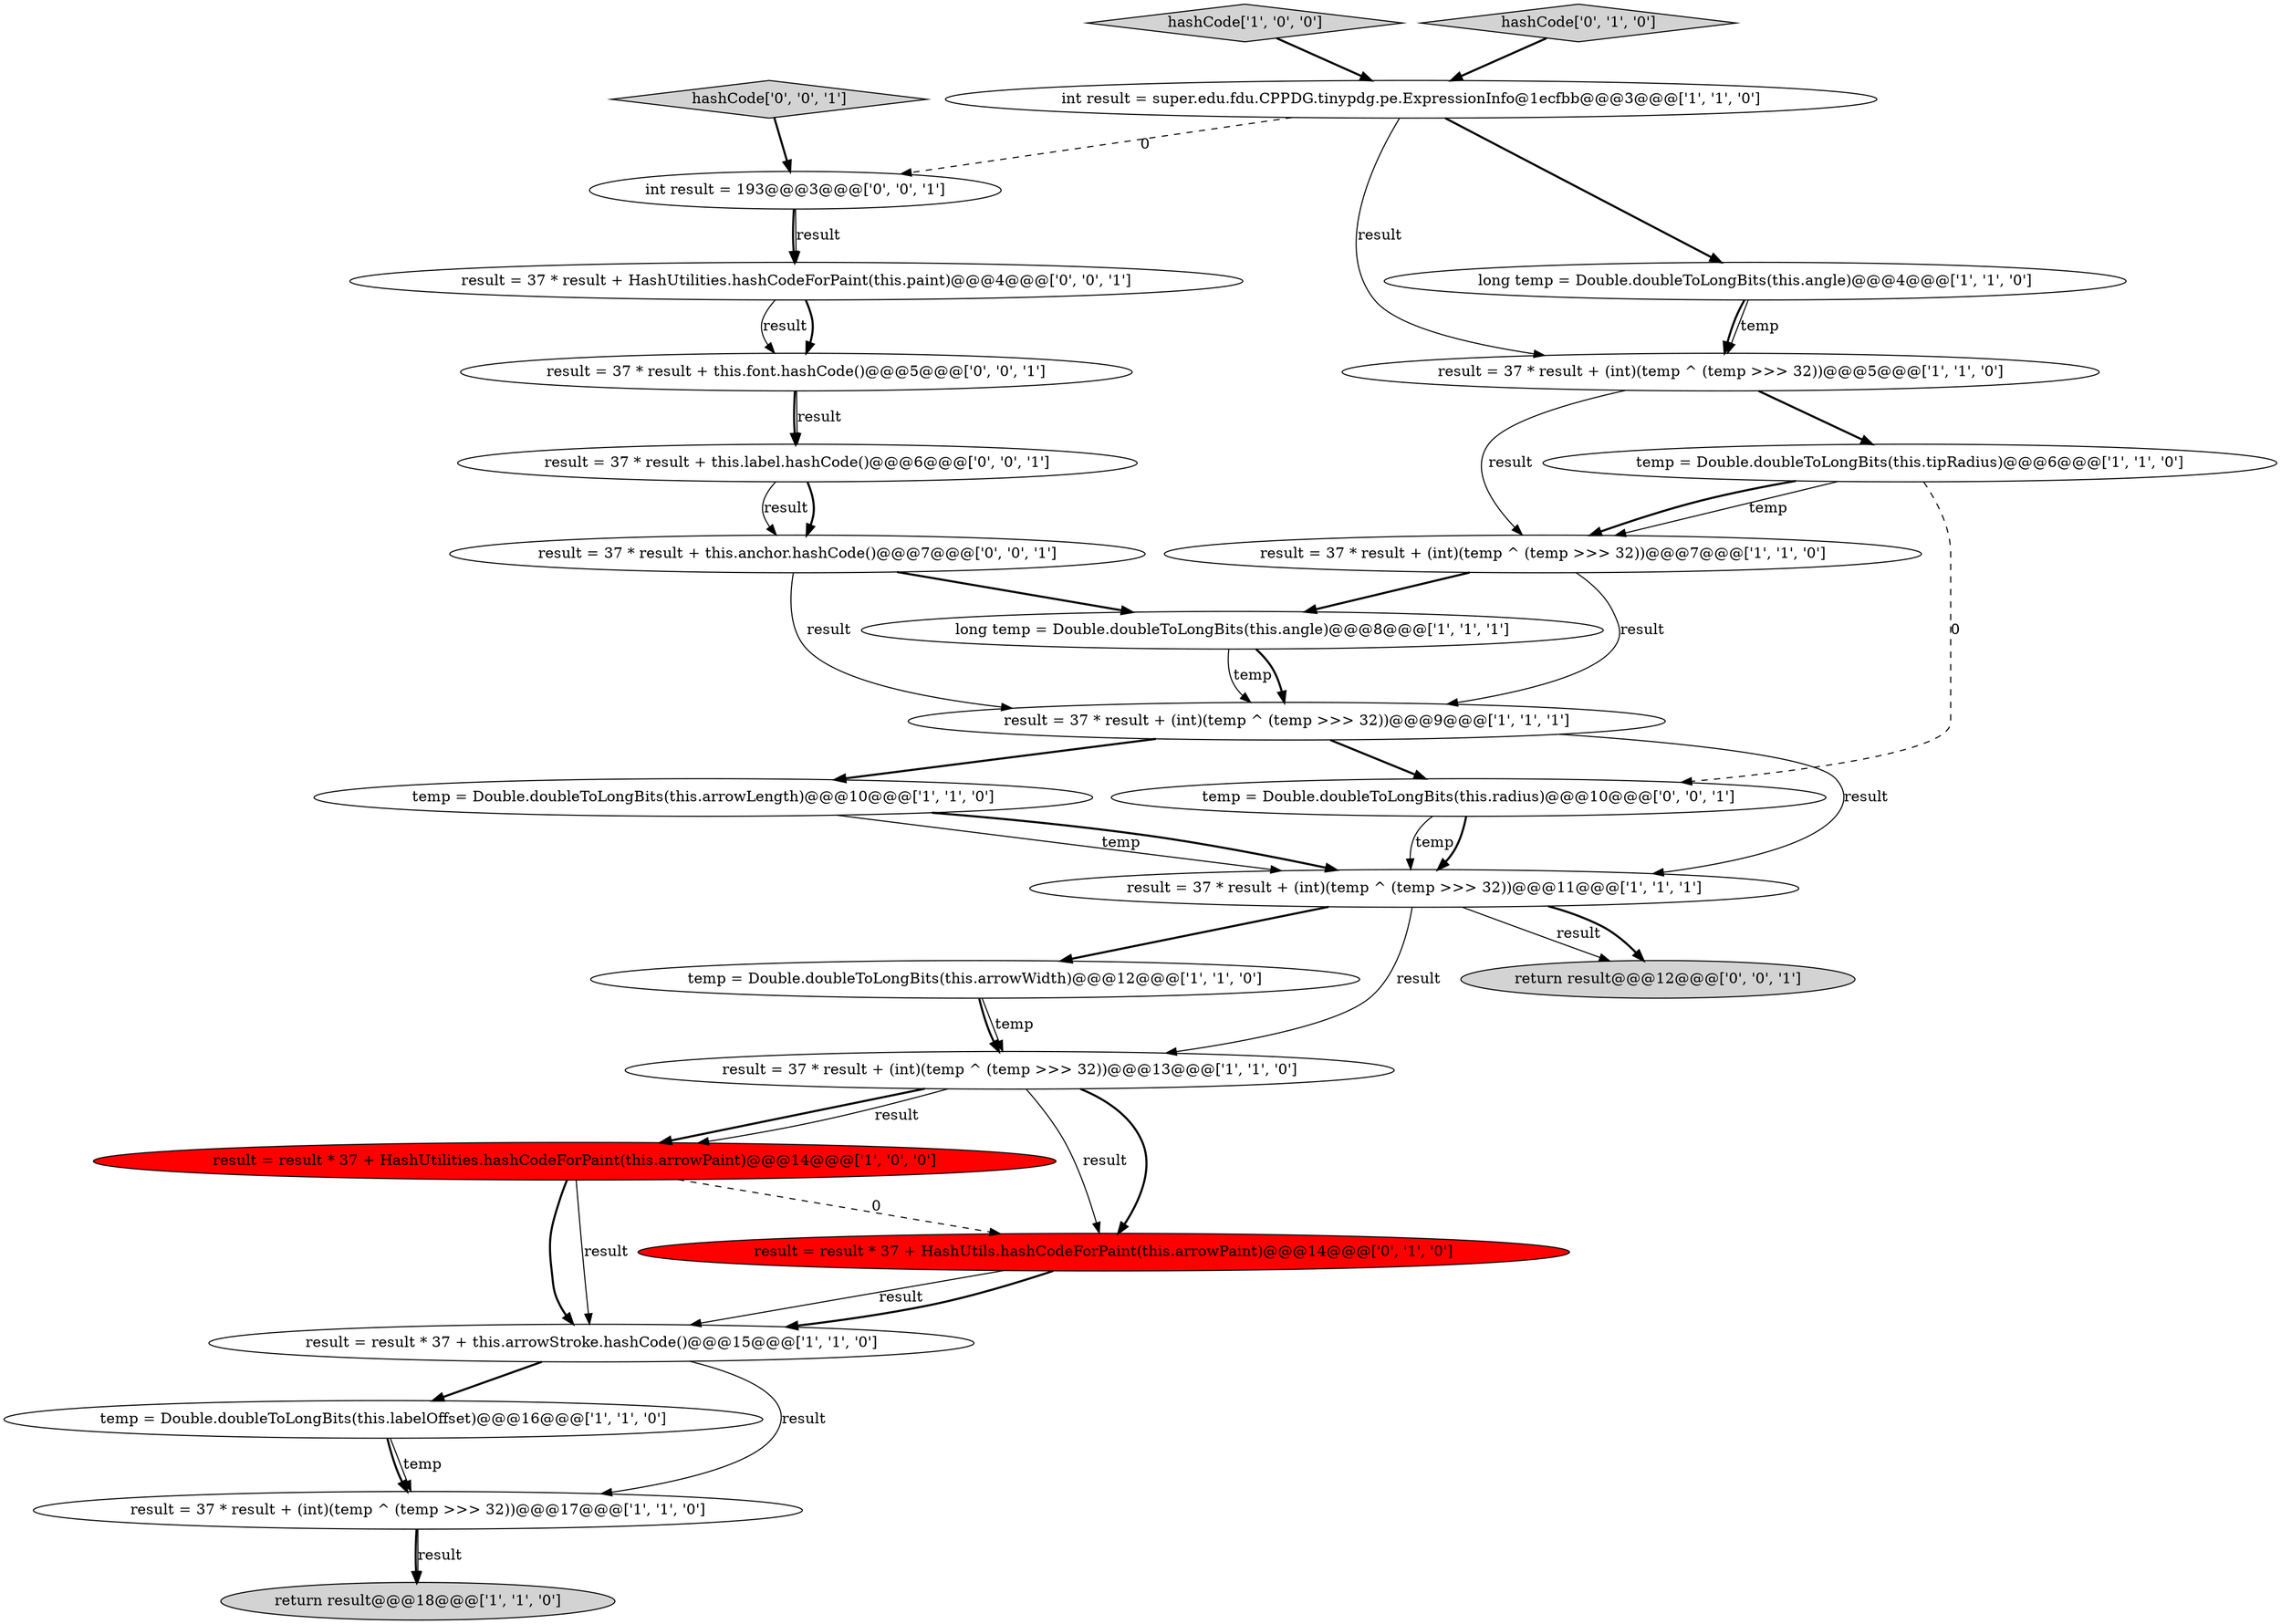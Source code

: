 digraph {
17 [style = filled, label = "result = result * 37 + HashUtils.hashCodeForPaint(this.arrowPaint)@@@14@@@['0', '1', '0']", fillcolor = red, shape = ellipse image = "AAA1AAABBB2BBB"];
2 [style = filled, label = "temp = Double.doubleToLongBits(this.labelOffset)@@@16@@@['1', '1', '0']", fillcolor = white, shape = ellipse image = "AAA0AAABBB1BBB"];
20 [style = filled, label = "result = 37 * result + this.label.hashCode()@@@6@@@['0', '0', '1']", fillcolor = white, shape = ellipse image = "AAA0AAABBB3BBB"];
5 [style = filled, label = "result = 37 * result + (int)(temp ^ (temp >>> 32))@@@7@@@['1', '1', '0']", fillcolor = white, shape = ellipse image = "AAA0AAABBB1BBB"];
23 [style = filled, label = "hashCode['0', '0', '1']", fillcolor = lightgray, shape = diamond image = "AAA0AAABBB3BBB"];
14 [style = filled, label = "int result = super.edu.fdu.CPPDG.tinypdg.pe.ExpressionInfo@1ecfbb@@@3@@@['1', '1', '0']", fillcolor = white, shape = ellipse image = "AAA0AAABBB1BBB"];
10 [style = filled, label = "result = 37 * result + (int)(temp ^ (temp >>> 32))@@@9@@@['1', '1', '1']", fillcolor = white, shape = ellipse image = "AAA0AAABBB1BBB"];
16 [style = filled, label = "hashCode['1', '0', '0']", fillcolor = lightgray, shape = diamond image = "AAA0AAABBB1BBB"];
24 [style = filled, label = "int result = 193@@@3@@@['0', '0', '1']", fillcolor = white, shape = ellipse image = "AAA0AAABBB3BBB"];
25 [style = filled, label = "result = 37 * result + this.font.hashCode()@@@5@@@['0', '0', '1']", fillcolor = white, shape = ellipse image = "AAA0AAABBB3BBB"];
0 [style = filled, label = "result = 37 * result + (int)(temp ^ (temp >>> 32))@@@5@@@['1', '1', '0']", fillcolor = white, shape = ellipse image = "AAA0AAABBB1BBB"];
3 [style = filled, label = "return result@@@18@@@['1', '1', '0']", fillcolor = lightgray, shape = ellipse image = "AAA0AAABBB1BBB"];
4 [style = filled, label = "temp = Double.doubleToLongBits(this.tipRadius)@@@6@@@['1', '1', '0']", fillcolor = white, shape = ellipse image = "AAA0AAABBB1BBB"];
11 [style = filled, label = "result = result * 37 + HashUtilities.hashCodeForPaint(this.arrowPaint)@@@14@@@['1', '0', '0']", fillcolor = red, shape = ellipse image = "AAA1AAABBB1BBB"];
7 [style = filled, label = "result = 37 * result + (int)(temp ^ (temp >>> 32))@@@13@@@['1', '1', '0']", fillcolor = white, shape = ellipse image = "AAA0AAABBB1BBB"];
13 [style = filled, label = "temp = Double.doubleToLongBits(this.arrowLength)@@@10@@@['1', '1', '0']", fillcolor = white, shape = ellipse image = "AAA0AAABBB1BBB"];
21 [style = filled, label = "temp = Double.doubleToLongBits(this.radius)@@@10@@@['0', '0', '1']", fillcolor = white, shape = ellipse image = "AAA0AAABBB3BBB"];
15 [style = filled, label = "result = result * 37 + this.arrowStroke.hashCode()@@@15@@@['1', '1', '0']", fillcolor = white, shape = ellipse image = "AAA0AAABBB1BBB"];
19 [style = filled, label = "result = 37 * result + HashUtilities.hashCodeForPaint(this.paint)@@@4@@@['0', '0', '1']", fillcolor = white, shape = ellipse image = "AAA0AAABBB3BBB"];
26 [style = filled, label = "result = 37 * result + this.anchor.hashCode()@@@7@@@['0', '0', '1']", fillcolor = white, shape = ellipse image = "AAA0AAABBB3BBB"];
9 [style = filled, label = "result = 37 * result + (int)(temp ^ (temp >>> 32))@@@17@@@['1', '1', '0']", fillcolor = white, shape = ellipse image = "AAA0AAABBB1BBB"];
18 [style = filled, label = "hashCode['0', '1', '0']", fillcolor = lightgray, shape = diamond image = "AAA0AAABBB2BBB"];
6 [style = filled, label = "temp = Double.doubleToLongBits(this.arrowWidth)@@@12@@@['1', '1', '0']", fillcolor = white, shape = ellipse image = "AAA0AAABBB1BBB"];
12 [style = filled, label = "result = 37 * result + (int)(temp ^ (temp >>> 32))@@@11@@@['1', '1', '1']", fillcolor = white, shape = ellipse image = "AAA0AAABBB1BBB"];
22 [style = filled, label = "return result@@@12@@@['0', '0', '1']", fillcolor = lightgray, shape = ellipse image = "AAA0AAABBB3BBB"];
8 [style = filled, label = "long temp = Double.doubleToLongBits(this.angle)@@@4@@@['1', '1', '0']", fillcolor = white, shape = ellipse image = "AAA0AAABBB1BBB"];
1 [style = filled, label = "long temp = Double.doubleToLongBits(this.angle)@@@8@@@['1', '1', '1']", fillcolor = white, shape = ellipse image = "AAA0AAABBB1BBB"];
14->24 [style = dashed, label="0"];
13->12 [style = solid, label="temp"];
15->2 [style = bold, label=""];
7->11 [style = bold, label=""];
7->17 [style = bold, label=""];
24->19 [style = bold, label=""];
7->17 [style = solid, label="result"];
10->12 [style = solid, label="result"];
12->7 [style = solid, label="result"];
6->7 [style = solid, label="temp"];
20->26 [style = bold, label=""];
2->9 [style = solid, label="temp"];
20->26 [style = solid, label="result"];
26->1 [style = bold, label=""];
24->19 [style = solid, label="result"];
5->10 [style = solid, label="result"];
10->21 [style = bold, label=""];
2->9 [style = bold, label=""];
21->12 [style = solid, label="temp"];
11->17 [style = dashed, label="0"];
4->21 [style = dashed, label="0"];
12->6 [style = bold, label=""];
19->25 [style = bold, label=""];
11->15 [style = bold, label=""];
21->12 [style = bold, label=""];
8->0 [style = bold, label=""];
8->0 [style = solid, label="temp"];
1->10 [style = solid, label="temp"];
15->9 [style = solid, label="result"];
5->1 [style = bold, label=""];
25->20 [style = bold, label=""];
23->24 [style = bold, label=""];
13->12 [style = bold, label=""];
11->15 [style = solid, label="result"];
10->13 [style = bold, label=""];
7->11 [style = solid, label="result"];
25->20 [style = solid, label="result"];
0->4 [style = bold, label=""];
12->22 [style = solid, label="result"];
17->15 [style = solid, label="result"];
4->5 [style = solid, label="temp"];
0->5 [style = solid, label="result"];
14->0 [style = solid, label="result"];
17->15 [style = bold, label=""];
9->3 [style = bold, label=""];
16->14 [style = bold, label=""];
14->8 [style = bold, label=""];
26->10 [style = solid, label="result"];
6->7 [style = bold, label=""];
9->3 [style = solid, label="result"];
1->10 [style = bold, label=""];
4->5 [style = bold, label=""];
18->14 [style = bold, label=""];
12->22 [style = bold, label=""];
19->25 [style = solid, label="result"];
}

